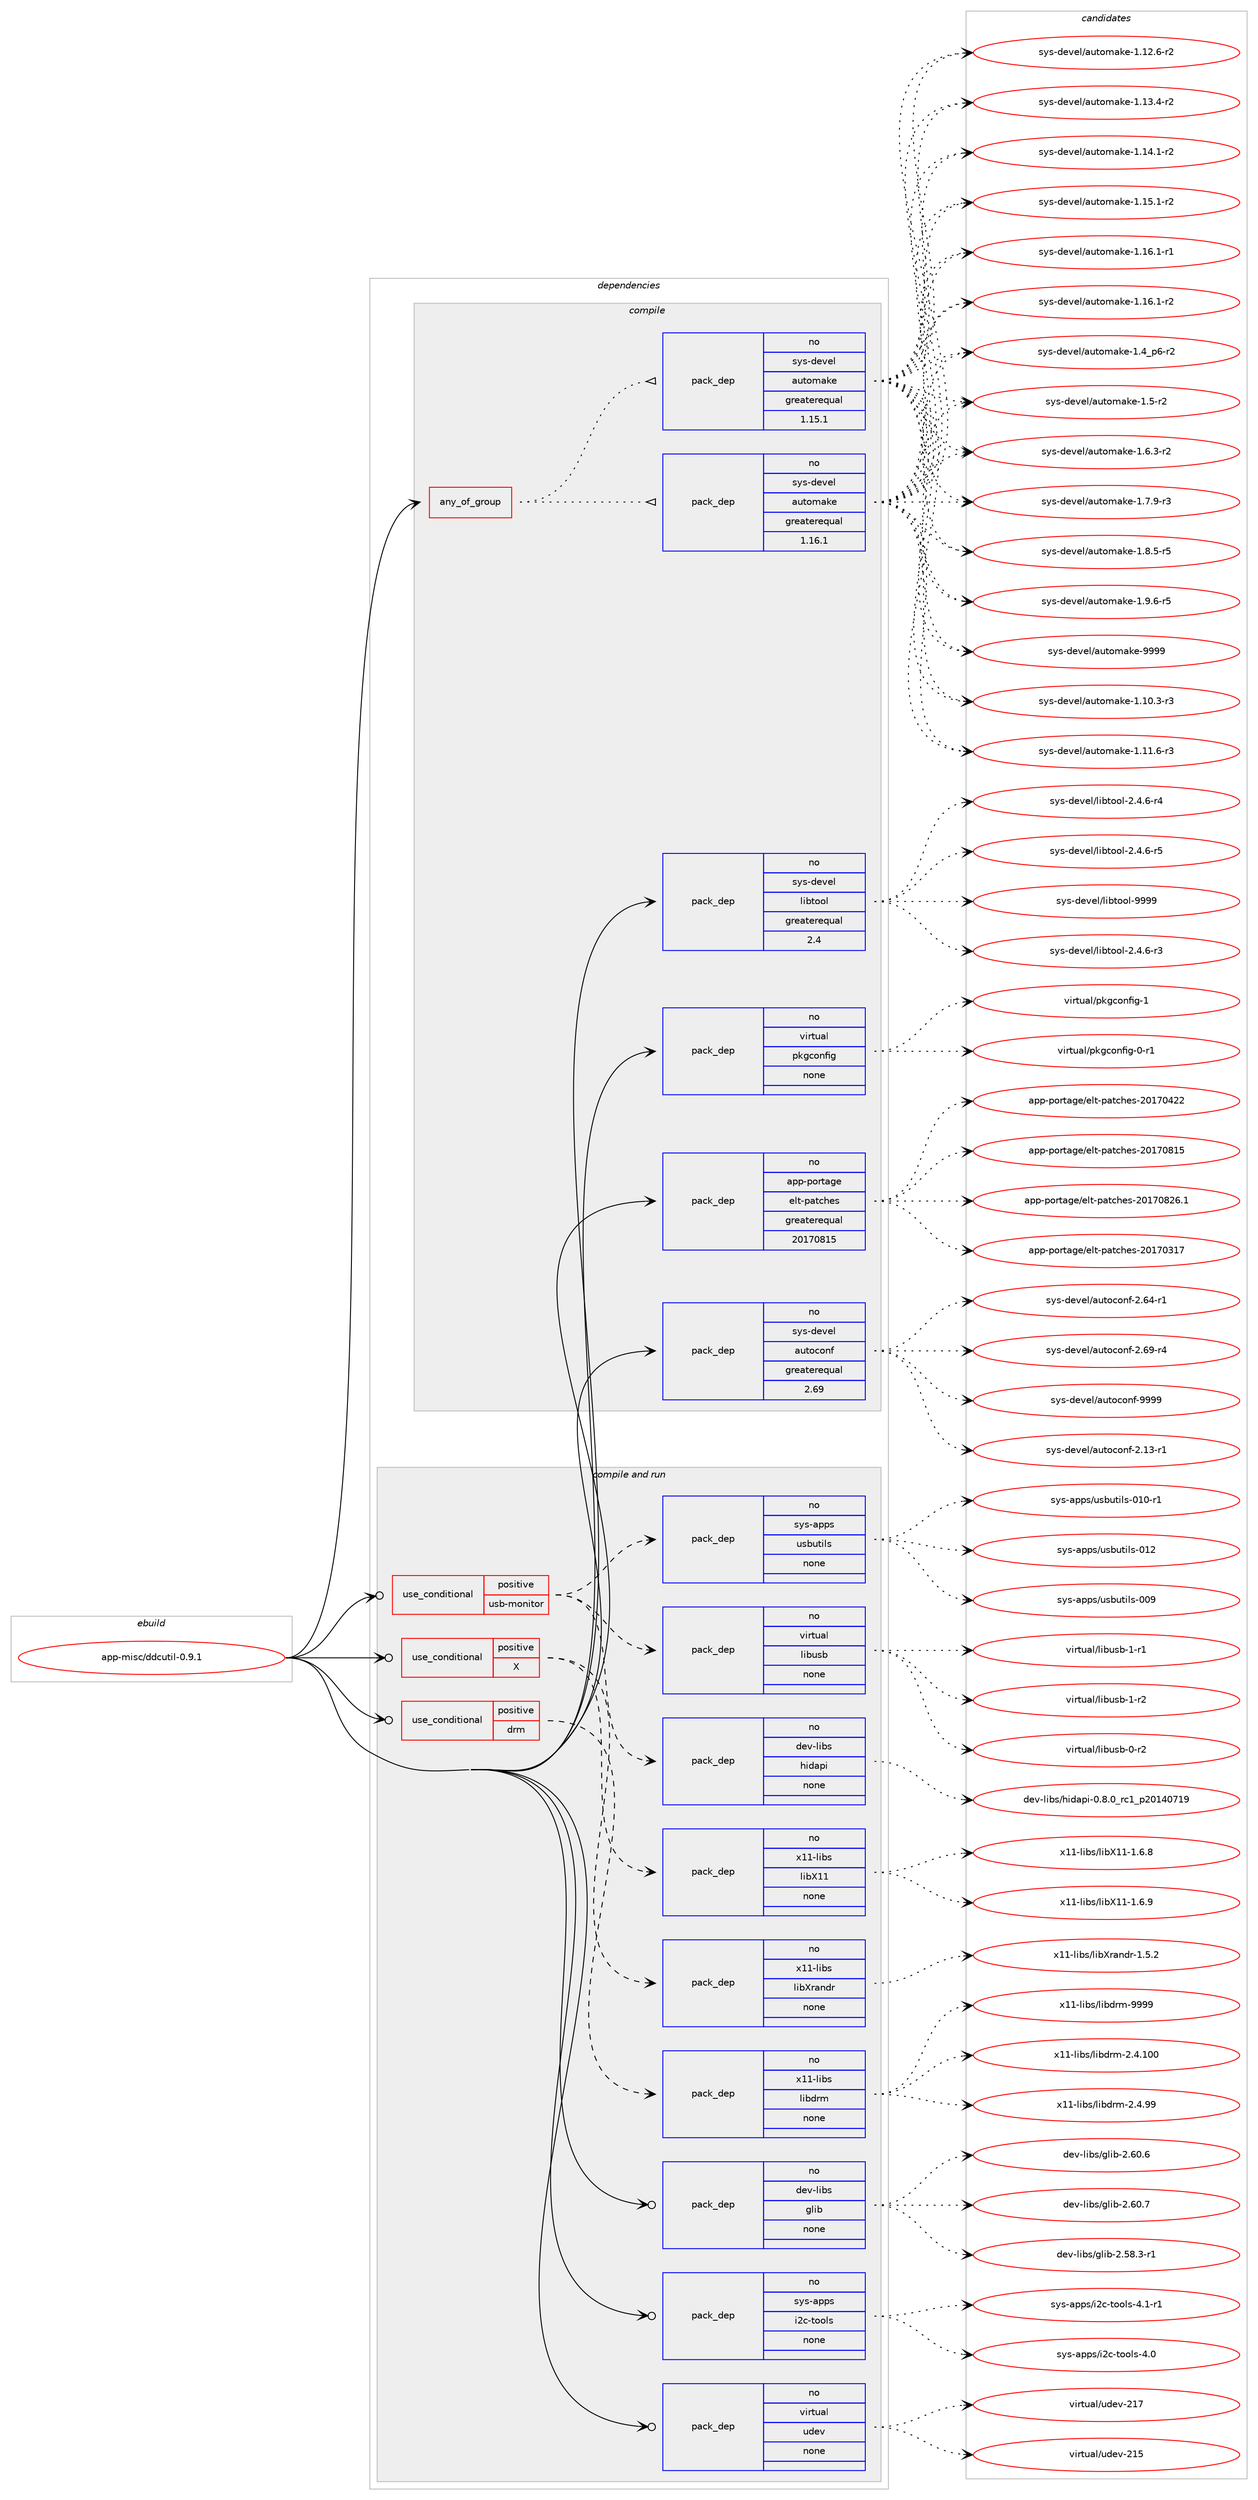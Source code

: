 digraph prolog {

# *************
# Graph options
# *************

newrank=true;
concentrate=true;
compound=true;
graph [rankdir=LR,fontname=Helvetica,fontsize=10,ranksep=1.5];#, ranksep=2.5, nodesep=0.2];
edge  [arrowhead=vee];
node  [fontname=Helvetica,fontsize=10];

# **********
# The ebuild
# **********

subgraph cluster_leftcol {
color=gray;
rank=same;
label=<<i>ebuild</i>>;
id [label="app-misc/ddcutil-0.9.1", color=red, width=4, href="../app-misc/ddcutil-0.9.1.svg"];
}

# ****************
# The dependencies
# ****************

subgraph cluster_midcol {
color=gray;
label=<<i>dependencies</i>>;
subgraph cluster_compile {
fillcolor="#eeeeee";
style=filled;
label=<<i>compile</i>>;
subgraph any8675 {
dependency498075 [label=<<TABLE BORDER="0" CELLBORDER="1" CELLSPACING="0" CELLPADDING="4"><TR><TD CELLPADDING="10">any_of_group</TD></TR></TABLE>>, shape=none, color=red];subgraph pack370124 {
dependency498076 [label=<<TABLE BORDER="0" CELLBORDER="1" CELLSPACING="0" CELLPADDING="4" WIDTH="220"><TR><TD ROWSPAN="6" CELLPADDING="30">pack_dep</TD></TR><TR><TD WIDTH="110">no</TD></TR><TR><TD>sys-devel</TD></TR><TR><TD>automake</TD></TR><TR><TD>greaterequal</TD></TR><TR><TD>1.16.1</TD></TR></TABLE>>, shape=none, color=blue];
}
dependency498075:e -> dependency498076:w [weight=20,style="dotted",arrowhead="oinv"];
subgraph pack370125 {
dependency498077 [label=<<TABLE BORDER="0" CELLBORDER="1" CELLSPACING="0" CELLPADDING="4" WIDTH="220"><TR><TD ROWSPAN="6" CELLPADDING="30">pack_dep</TD></TR><TR><TD WIDTH="110">no</TD></TR><TR><TD>sys-devel</TD></TR><TR><TD>automake</TD></TR><TR><TD>greaterequal</TD></TR><TR><TD>1.15.1</TD></TR></TABLE>>, shape=none, color=blue];
}
dependency498075:e -> dependency498077:w [weight=20,style="dotted",arrowhead="oinv"];
}
id:e -> dependency498075:w [weight=20,style="solid",arrowhead="vee"];
subgraph pack370126 {
dependency498078 [label=<<TABLE BORDER="0" CELLBORDER="1" CELLSPACING="0" CELLPADDING="4" WIDTH="220"><TR><TD ROWSPAN="6" CELLPADDING="30">pack_dep</TD></TR><TR><TD WIDTH="110">no</TD></TR><TR><TD>app-portage</TD></TR><TR><TD>elt-patches</TD></TR><TR><TD>greaterequal</TD></TR><TR><TD>20170815</TD></TR></TABLE>>, shape=none, color=blue];
}
id:e -> dependency498078:w [weight=20,style="solid",arrowhead="vee"];
subgraph pack370127 {
dependency498079 [label=<<TABLE BORDER="0" CELLBORDER="1" CELLSPACING="0" CELLPADDING="4" WIDTH="220"><TR><TD ROWSPAN="6" CELLPADDING="30">pack_dep</TD></TR><TR><TD WIDTH="110">no</TD></TR><TR><TD>sys-devel</TD></TR><TR><TD>autoconf</TD></TR><TR><TD>greaterequal</TD></TR><TR><TD>2.69</TD></TR></TABLE>>, shape=none, color=blue];
}
id:e -> dependency498079:w [weight=20,style="solid",arrowhead="vee"];
subgraph pack370128 {
dependency498080 [label=<<TABLE BORDER="0" CELLBORDER="1" CELLSPACING="0" CELLPADDING="4" WIDTH="220"><TR><TD ROWSPAN="6" CELLPADDING="30">pack_dep</TD></TR><TR><TD WIDTH="110">no</TD></TR><TR><TD>sys-devel</TD></TR><TR><TD>libtool</TD></TR><TR><TD>greaterequal</TD></TR><TR><TD>2.4</TD></TR></TABLE>>, shape=none, color=blue];
}
id:e -> dependency498080:w [weight=20,style="solid",arrowhead="vee"];
subgraph pack370129 {
dependency498081 [label=<<TABLE BORDER="0" CELLBORDER="1" CELLSPACING="0" CELLPADDING="4" WIDTH="220"><TR><TD ROWSPAN="6" CELLPADDING="30">pack_dep</TD></TR><TR><TD WIDTH="110">no</TD></TR><TR><TD>virtual</TD></TR><TR><TD>pkgconfig</TD></TR><TR><TD>none</TD></TR><TR><TD></TD></TR></TABLE>>, shape=none, color=blue];
}
id:e -> dependency498081:w [weight=20,style="solid",arrowhead="vee"];
}
subgraph cluster_compileandrun {
fillcolor="#eeeeee";
style=filled;
label=<<i>compile and run</i>>;
subgraph cond118960 {
dependency498082 [label=<<TABLE BORDER="0" CELLBORDER="1" CELLSPACING="0" CELLPADDING="4"><TR><TD ROWSPAN="3" CELLPADDING="10">use_conditional</TD></TR><TR><TD>positive</TD></TR><TR><TD>X</TD></TR></TABLE>>, shape=none, color=red];
subgraph pack370130 {
dependency498083 [label=<<TABLE BORDER="0" CELLBORDER="1" CELLSPACING="0" CELLPADDING="4" WIDTH="220"><TR><TD ROWSPAN="6" CELLPADDING="30">pack_dep</TD></TR><TR><TD WIDTH="110">no</TD></TR><TR><TD>x11-libs</TD></TR><TR><TD>libXrandr</TD></TR><TR><TD>none</TD></TR><TR><TD></TD></TR></TABLE>>, shape=none, color=blue];
}
dependency498082:e -> dependency498083:w [weight=20,style="dashed",arrowhead="vee"];
subgraph pack370131 {
dependency498084 [label=<<TABLE BORDER="0" CELLBORDER="1" CELLSPACING="0" CELLPADDING="4" WIDTH="220"><TR><TD ROWSPAN="6" CELLPADDING="30">pack_dep</TD></TR><TR><TD WIDTH="110">no</TD></TR><TR><TD>x11-libs</TD></TR><TR><TD>libX11</TD></TR><TR><TD>none</TD></TR><TR><TD></TD></TR></TABLE>>, shape=none, color=blue];
}
dependency498082:e -> dependency498084:w [weight=20,style="dashed",arrowhead="vee"];
}
id:e -> dependency498082:w [weight=20,style="solid",arrowhead="odotvee"];
subgraph cond118961 {
dependency498085 [label=<<TABLE BORDER="0" CELLBORDER="1" CELLSPACING="0" CELLPADDING="4"><TR><TD ROWSPAN="3" CELLPADDING="10">use_conditional</TD></TR><TR><TD>positive</TD></TR><TR><TD>drm</TD></TR></TABLE>>, shape=none, color=red];
subgraph pack370132 {
dependency498086 [label=<<TABLE BORDER="0" CELLBORDER="1" CELLSPACING="0" CELLPADDING="4" WIDTH="220"><TR><TD ROWSPAN="6" CELLPADDING="30">pack_dep</TD></TR><TR><TD WIDTH="110">no</TD></TR><TR><TD>x11-libs</TD></TR><TR><TD>libdrm</TD></TR><TR><TD>none</TD></TR><TR><TD></TD></TR></TABLE>>, shape=none, color=blue];
}
dependency498085:e -> dependency498086:w [weight=20,style="dashed",arrowhead="vee"];
}
id:e -> dependency498085:w [weight=20,style="solid",arrowhead="odotvee"];
subgraph cond118962 {
dependency498087 [label=<<TABLE BORDER="0" CELLBORDER="1" CELLSPACING="0" CELLPADDING="4"><TR><TD ROWSPAN="3" CELLPADDING="10">use_conditional</TD></TR><TR><TD>positive</TD></TR><TR><TD>usb-monitor</TD></TR></TABLE>>, shape=none, color=red];
subgraph pack370133 {
dependency498088 [label=<<TABLE BORDER="0" CELLBORDER="1" CELLSPACING="0" CELLPADDING="4" WIDTH="220"><TR><TD ROWSPAN="6" CELLPADDING="30">pack_dep</TD></TR><TR><TD WIDTH="110">no</TD></TR><TR><TD>dev-libs</TD></TR><TR><TD>hidapi</TD></TR><TR><TD>none</TD></TR><TR><TD></TD></TR></TABLE>>, shape=none, color=blue];
}
dependency498087:e -> dependency498088:w [weight=20,style="dashed",arrowhead="vee"];
subgraph pack370134 {
dependency498089 [label=<<TABLE BORDER="0" CELLBORDER="1" CELLSPACING="0" CELLPADDING="4" WIDTH="220"><TR><TD ROWSPAN="6" CELLPADDING="30">pack_dep</TD></TR><TR><TD WIDTH="110">no</TD></TR><TR><TD>virtual</TD></TR><TR><TD>libusb</TD></TR><TR><TD>none</TD></TR><TR><TD></TD></TR></TABLE>>, shape=none, color=blue];
}
dependency498087:e -> dependency498089:w [weight=20,style="dashed",arrowhead="vee"];
subgraph pack370135 {
dependency498090 [label=<<TABLE BORDER="0" CELLBORDER="1" CELLSPACING="0" CELLPADDING="4" WIDTH="220"><TR><TD ROWSPAN="6" CELLPADDING="30">pack_dep</TD></TR><TR><TD WIDTH="110">no</TD></TR><TR><TD>sys-apps</TD></TR><TR><TD>usbutils</TD></TR><TR><TD>none</TD></TR><TR><TD></TD></TR></TABLE>>, shape=none, color=blue];
}
dependency498087:e -> dependency498090:w [weight=20,style="dashed",arrowhead="vee"];
}
id:e -> dependency498087:w [weight=20,style="solid",arrowhead="odotvee"];
subgraph pack370136 {
dependency498091 [label=<<TABLE BORDER="0" CELLBORDER="1" CELLSPACING="0" CELLPADDING="4" WIDTH="220"><TR><TD ROWSPAN="6" CELLPADDING="30">pack_dep</TD></TR><TR><TD WIDTH="110">no</TD></TR><TR><TD>dev-libs</TD></TR><TR><TD>glib</TD></TR><TR><TD>none</TD></TR><TR><TD></TD></TR></TABLE>>, shape=none, color=blue];
}
id:e -> dependency498091:w [weight=20,style="solid",arrowhead="odotvee"];
subgraph pack370137 {
dependency498092 [label=<<TABLE BORDER="0" CELLBORDER="1" CELLSPACING="0" CELLPADDING="4" WIDTH="220"><TR><TD ROWSPAN="6" CELLPADDING="30">pack_dep</TD></TR><TR><TD WIDTH="110">no</TD></TR><TR><TD>sys-apps</TD></TR><TR><TD>i2c-tools</TD></TR><TR><TD>none</TD></TR><TR><TD></TD></TR></TABLE>>, shape=none, color=blue];
}
id:e -> dependency498092:w [weight=20,style="solid",arrowhead="odotvee"];
subgraph pack370138 {
dependency498093 [label=<<TABLE BORDER="0" CELLBORDER="1" CELLSPACING="0" CELLPADDING="4" WIDTH="220"><TR><TD ROWSPAN="6" CELLPADDING="30">pack_dep</TD></TR><TR><TD WIDTH="110">no</TD></TR><TR><TD>virtual</TD></TR><TR><TD>udev</TD></TR><TR><TD>none</TD></TR><TR><TD></TD></TR></TABLE>>, shape=none, color=blue];
}
id:e -> dependency498093:w [weight=20,style="solid",arrowhead="odotvee"];
}
subgraph cluster_run {
fillcolor="#eeeeee";
style=filled;
label=<<i>run</i>>;
}
}

# **************
# The candidates
# **************

subgraph cluster_choices {
rank=same;
color=gray;
label=<<i>candidates</i>>;

subgraph choice370124 {
color=black;
nodesep=1;
choice11512111545100101118101108479711711611110997107101454946494846514511451 [label="sys-devel/automake-1.10.3-r3", color=red, width=4,href="../sys-devel/automake-1.10.3-r3.svg"];
choice11512111545100101118101108479711711611110997107101454946494946544511451 [label="sys-devel/automake-1.11.6-r3", color=red, width=4,href="../sys-devel/automake-1.11.6-r3.svg"];
choice11512111545100101118101108479711711611110997107101454946495046544511450 [label="sys-devel/automake-1.12.6-r2", color=red, width=4,href="../sys-devel/automake-1.12.6-r2.svg"];
choice11512111545100101118101108479711711611110997107101454946495146524511450 [label="sys-devel/automake-1.13.4-r2", color=red, width=4,href="../sys-devel/automake-1.13.4-r2.svg"];
choice11512111545100101118101108479711711611110997107101454946495246494511450 [label="sys-devel/automake-1.14.1-r2", color=red, width=4,href="../sys-devel/automake-1.14.1-r2.svg"];
choice11512111545100101118101108479711711611110997107101454946495346494511450 [label="sys-devel/automake-1.15.1-r2", color=red, width=4,href="../sys-devel/automake-1.15.1-r2.svg"];
choice11512111545100101118101108479711711611110997107101454946495446494511449 [label="sys-devel/automake-1.16.1-r1", color=red, width=4,href="../sys-devel/automake-1.16.1-r1.svg"];
choice11512111545100101118101108479711711611110997107101454946495446494511450 [label="sys-devel/automake-1.16.1-r2", color=red, width=4,href="../sys-devel/automake-1.16.1-r2.svg"];
choice115121115451001011181011084797117116111109971071014549465295112544511450 [label="sys-devel/automake-1.4_p6-r2", color=red, width=4,href="../sys-devel/automake-1.4_p6-r2.svg"];
choice11512111545100101118101108479711711611110997107101454946534511450 [label="sys-devel/automake-1.5-r2", color=red, width=4,href="../sys-devel/automake-1.5-r2.svg"];
choice115121115451001011181011084797117116111109971071014549465446514511450 [label="sys-devel/automake-1.6.3-r2", color=red, width=4,href="../sys-devel/automake-1.6.3-r2.svg"];
choice115121115451001011181011084797117116111109971071014549465546574511451 [label="sys-devel/automake-1.7.9-r3", color=red, width=4,href="../sys-devel/automake-1.7.9-r3.svg"];
choice115121115451001011181011084797117116111109971071014549465646534511453 [label="sys-devel/automake-1.8.5-r5", color=red, width=4,href="../sys-devel/automake-1.8.5-r5.svg"];
choice115121115451001011181011084797117116111109971071014549465746544511453 [label="sys-devel/automake-1.9.6-r5", color=red, width=4,href="../sys-devel/automake-1.9.6-r5.svg"];
choice115121115451001011181011084797117116111109971071014557575757 [label="sys-devel/automake-9999", color=red, width=4,href="../sys-devel/automake-9999.svg"];
dependency498076:e -> choice11512111545100101118101108479711711611110997107101454946494846514511451:w [style=dotted,weight="100"];
dependency498076:e -> choice11512111545100101118101108479711711611110997107101454946494946544511451:w [style=dotted,weight="100"];
dependency498076:e -> choice11512111545100101118101108479711711611110997107101454946495046544511450:w [style=dotted,weight="100"];
dependency498076:e -> choice11512111545100101118101108479711711611110997107101454946495146524511450:w [style=dotted,weight="100"];
dependency498076:e -> choice11512111545100101118101108479711711611110997107101454946495246494511450:w [style=dotted,weight="100"];
dependency498076:e -> choice11512111545100101118101108479711711611110997107101454946495346494511450:w [style=dotted,weight="100"];
dependency498076:e -> choice11512111545100101118101108479711711611110997107101454946495446494511449:w [style=dotted,weight="100"];
dependency498076:e -> choice11512111545100101118101108479711711611110997107101454946495446494511450:w [style=dotted,weight="100"];
dependency498076:e -> choice115121115451001011181011084797117116111109971071014549465295112544511450:w [style=dotted,weight="100"];
dependency498076:e -> choice11512111545100101118101108479711711611110997107101454946534511450:w [style=dotted,weight="100"];
dependency498076:e -> choice115121115451001011181011084797117116111109971071014549465446514511450:w [style=dotted,weight="100"];
dependency498076:e -> choice115121115451001011181011084797117116111109971071014549465546574511451:w [style=dotted,weight="100"];
dependency498076:e -> choice115121115451001011181011084797117116111109971071014549465646534511453:w [style=dotted,weight="100"];
dependency498076:e -> choice115121115451001011181011084797117116111109971071014549465746544511453:w [style=dotted,weight="100"];
dependency498076:e -> choice115121115451001011181011084797117116111109971071014557575757:w [style=dotted,weight="100"];
}
subgraph choice370125 {
color=black;
nodesep=1;
choice11512111545100101118101108479711711611110997107101454946494846514511451 [label="sys-devel/automake-1.10.3-r3", color=red, width=4,href="../sys-devel/automake-1.10.3-r3.svg"];
choice11512111545100101118101108479711711611110997107101454946494946544511451 [label="sys-devel/automake-1.11.6-r3", color=red, width=4,href="../sys-devel/automake-1.11.6-r3.svg"];
choice11512111545100101118101108479711711611110997107101454946495046544511450 [label="sys-devel/automake-1.12.6-r2", color=red, width=4,href="../sys-devel/automake-1.12.6-r2.svg"];
choice11512111545100101118101108479711711611110997107101454946495146524511450 [label="sys-devel/automake-1.13.4-r2", color=red, width=4,href="../sys-devel/automake-1.13.4-r2.svg"];
choice11512111545100101118101108479711711611110997107101454946495246494511450 [label="sys-devel/automake-1.14.1-r2", color=red, width=4,href="../sys-devel/automake-1.14.1-r2.svg"];
choice11512111545100101118101108479711711611110997107101454946495346494511450 [label="sys-devel/automake-1.15.1-r2", color=red, width=4,href="../sys-devel/automake-1.15.1-r2.svg"];
choice11512111545100101118101108479711711611110997107101454946495446494511449 [label="sys-devel/automake-1.16.1-r1", color=red, width=4,href="../sys-devel/automake-1.16.1-r1.svg"];
choice11512111545100101118101108479711711611110997107101454946495446494511450 [label="sys-devel/automake-1.16.1-r2", color=red, width=4,href="../sys-devel/automake-1.16.1-r2.svg"];
choice115121115451001011181011084797117116111109971071014549465295112544511450 [label="sys-devel/automake-1.4_p6-r2", color=red, width=4,href="../sys-devel/automake-1.4_p6-r2.svg"];
choice11512111545100101118101108479711711611110997107101454946534511450 [label="sys-devel/automake-1.5-r2", color=red, width=4,href="../sys-devel/automake-1.5-r2.svg"];
choice115121115451001011181011084797117116111109971071014549465446514511450 [label="sys-devel/automake-1.6.3-r2", color=red, width=4,href="../sys-devel/automake-1.6.3-r2.svg"];
choice115121115451001011181011084797117116111109971071014549465546574511451 [label="sys-devel/automake-1.7.9-r3", color=red, width=4,href="../sys-devel/automake-1.7.9-r3.svg"];
choice115121115451001011181011084797117116111109971071014549465646534511453 [label="sys-devel/automake-1.8.5-r5", color=red, width=4,href="../sys-devel/automake-1.8.5-r5.svg"];
choice115121115451001011181011084797117116111109971071014549465746544511453 [label="sys-devel/automake-1.9.6-r5", color=red, width=4,href="../sys-devel/automake-1.9.6-r5.svg"];
choice115121115451001011181011084797117116111109971071014557575757 [label="sys-devel/automake-9999", color=red, width=4,href="../sys-devel/automake-9999.svg"];
dependency498077:e -> choice11512111545100101118101108479711711611110997107101454946494846514511451:w [style=dotted,weight="100"];
dependency498077:e -> choice11512111545100101118101108479711711611110997107101454946494946544511451:w [style=dotted,weight="100"];
dependency498077:e -> choice11512111545100101118101108479711711611110997107101454946495046544511450:w [style=dotted,weight="100"];
dependency498077:e -> choice11512111545100101118101108479711711611110997107101454946495146524511450:w [style=dotted,weight="100"];
dependency498077:e -> choice11512111545100101118101108479711711611110997107101454946495246494511450:w [style=dotted,weight="100"];
dependency498077:e -> choice11512111545100101118101108479711711611110997107101454946495346494511450:w [style=dotted,weight="100"];
dependency498077:e -> choice11512111545100101118101108479711711611110997107101454946495446494511449:w [style=dotted,weight="100"];
dependency498077:e -> choice11512111545100101118101108479711711611110997107101454946495446494511450:w [style=dotted,weight="100"];
dependency498077:e -> choice115121115451001011181011084797117116111109971071014549465295112544511450:w [style=dotted,weight="100"];
dependency498077:e -> choice11512111545100101118101108479711711611110997107101454946534511450:w [style=dotted,weight="100"];
dependency498077:e -> choice115121115451001011181011084797117116111109971071014549465446514511450:w [style=dotted,weight="100"];
dependency498077:e -> choice115121115451001011181011084797117116111109971071014549465546574511451:w [style=dotted,weight="100"];
dependency498077:e -> choice115121115451001011181011084797117116111109971071014549465646534511453:w [style=dotted,weight="100"];
dependency498077:e -> choice115121115451001011181011084797117116111109971071014549465746544511453:w [style=dotted,weight="100"];
dependency498077:e -> choice115121115451001011181011084797117116111109971071014557575757:w [style=dotted,weight="100"];
}
subgraph choice370126 {
color=black;
nodesep=1;
choice97112112451121111141169710310147101108116451129711699104101115455048495548514955 [label="app-portage/elt-patches-20170317", color=red, width=4,href="../app-portage/elt-patches-20170317.svg"];
choice97112112451121111141169710310147101108116451129711699104101115455048495548525050 [label="app-portage/elt-patches-20170422", color=red, width=4,href="../app-portage/elt-patches-20170422.svg"];
choice97112112451121111141169710310147101108116451129711699104101115455048495548564953 [label="app-portage/elt-patches-20170815", color=red, width=4,href="../app-portage/elt-patches-20170815.svg"];
choice971121124511211111411697103101471011081164511297116991041011154550484955485650544649 [label="app-portage/elt-patches-20170826.1", color=red, width=4,href="../app-portage/elt-patches-20170826.1.svg"];
dependency498078:e -> choice97112112451121111141169710310147101108116451129711699104101115455048495548514955:w [style=dotted,weight="100"];
dependency498078:e -> choice97112112451121111141169710310147101108116451129711699104101115455048495548525050:w [style=dotted,weight="100"];
dependency498078:e -> choice97112112451121111141169710310147101108116451129711699104101115455048495548564953:w [style=dotted,weight="100"];
dependency498078:e -> choice971121124511211111411697103101471011081164511297116991041011154550484955485650544649:w [style=dotted,weight="100"];
}
subgraph choice370127 {
color=black;
nodesep=1;
choice1151211154510010111810110847971171161119911111010245504649514511449 [label="sys-devel/autoconf-2.13-r1", color=red, width=4,href="../sys-devel/autoconf-2.13-r1.svg"];
choice1151211154510010111810110847971171161119911111010245504654524511449 [label="sys-devel/autoconf-2.64-r1", color=red, width=4,href="../sys-devel/autoconf-2.64-r1.svg"];
choice1151211154510010111810110847971171161119911111010245504654574511452 [label="sys-devel/autoconf-2.69-r4", color=red, width=4,href="../sys-devel/autoconf-2.69-r4.svg"];
choice115121115451001011181011084797117116111991111101024557575757 [label="sys-devel/autoconf-9999", color=red, width=4,href="../sys-devel/autoconf-9999.svg"];
dependency498079:e -> choice1151211154510010111810110847971171161119911111010245504649514511449:w [style=dotted,weight="100"];
dependency498079:e -> choice1151211154510010111810110847971171161119911111010245504654524511449:w [style=dotted,weight="100"];
dependency498079:e -> choice1151211154510010111810110847971171161119911111010245504654574511452:w [style=dotted,weight="100"];
dependency498079:e -> choice115121115451001011181011084797117116111991111101024557575757:w [style=dotted,weight="100"];
}
subgraph choice370128 {
color=black;
nodesep=1;
choice1151211154510010111810110847108105981161111111084550465246544511451 [label="sys-devel/libtool-2.4.6-r3", color=red, width=4,href="../sys-devel/libtool-2.4.6-r3.svg"];
choice1151211154510010111810110847108105981161111111084550465246544511452 [label="sys-devel/libtool-2.4.6-r4", color=red, width=4,href="../sys-devel/libtool-2.4.6-r4.svg"];
choice1151211154510010111810110847108105981161111111084550465246544511453 [label="sys-devel/libtool-2.4.6-r5", color=red, width=4,href="../sys-devel/libtool-2.4.6-r5.svg"];
choice1151211154510010111810110847108105981161111111084557575757 [label="sys-devel/libtool-9999", color=red, width=4,href="../sys-devel/libtool-9999.svg"];
dependency498080:e -> choice1151211154510010111810110847108105981161111111084550465246544511451:w [style=dotted,weight="100"];
dependency498080:e -> choice1151211154510010111810110847108105981161111111084550465246544511452:w [style=dotted,weight="100"];
dependency498080:e -> choice1151211154510010111810110847108105981161111111084550465246544511453:w [style=dotted,weight="100"];
dependency498080:e -> choice1151211154510010111810110847108105981161111111084557575757:w [style=dotted,weight="100"];
}
subgraph choice370129 {
color=black;
nodesep=1;
choice11810511411611797108471121071039911111010210510345484511449 [label="virtual/pkgconfig-0-r1", color=red, width=4,href="../virtual/pkgconfig-0-r1.svg"];
choice1181051141161179710847112107103991111101021051034549 [label="virtual/pkgconfig-1", color=red, width=4,href="../virtual/pkgconfig-1.svg"];
dependency498081:e -> choice11810511411611797108471121071039911111010210510345484511449:w [style=dotted,weight="100"];
dependency498081:e -> choice1181051141161179710847112107103991111101021051034549:w [style=dotted,weight="100"];
}
subgraph choice370130 {
color=black;
nodesep=1;
choice1204949451081059811547108105988811497110100114454946534650 [label="x11-libs/libXrandr-1.5.2", color=red, width=4,href="../x11-libs/libXrandr-1.5.2.svg"];
dependency498083:e -> choice1204949451081059811547108105988811497110100114454946534650:w [style=dotted,weight="100"];
}
subgraph choice370131 {
color=black;
nodesep=1;
choice120494945108105981154710810598884949454946544656 [label="x11-libs/libX11-1.6.8", color=red, width=4,href="../x11-libs/libX11-1.6.8.svg"];
choice120494945108105981154710810598884949454946544657 [label="x11-libs/libX11-1.6.9", color=red, width=4,href="../x11-libs/libX11-1.6.9.svg"];
dependency498084:e -> choice120494945108105981154710810598884949454946544656:w [style=dotted,weight="100"];
dependency498084:e -> choice120494945108105981154710810598884949454946544657:w [style=dotted,weight="100"];
}
subgraph choice370132 {
color=black;
nodesep=1;
choice1204949451081059811547108105981001141094550465246494848 [label="x11-libs/libdrm-2.4.100", color=red, width=4,href="../x11-libs/libdrm-2.4.100.svg"];
choice12049494510810598115471081059810011410945504652465757 [label="x11-libs/libdrm-2.4.99", color=red, width=4,href="../x11-libs/libdrm-2.4.99.svg"];
choice1204949451081059811547108105981001141094557575757 [label="x11-libs/libdrm-9999", color=red, width=4,href="../x11-libs/libdrm-9999.svg"];
dependency498086:e -> choice1204949451081059811547108105981001141094550465246494848:w [style=dotted,weight="100"];
dependency498086:e -> choice12049494510810598115471081059810011410945504652465757:w [style=dotted,weight="100"];
dependency498086:e -> choice1204949451081059811547108105981001141094557575757:w [style=dotted,weight="100"];
}
subgraph choice370133 {
color=black;
nodesep=1;
choice10010111845108105981154710410510097112105454846564648951149949951125048495248554957 [label="dev-libs/hidapi-0.8.0_rc1_p20140719", color=red, width=4,href="../dev-libs/hidapi-0.8.0_rc1_p20140719.svg"];
dependency498088:e -> choice10010111845108105981154710410510097112105454846564648951149949951125048495248554957:w [style=dotted,weight="100"];
}
subgraph choice370134 {
color=black;
nodesep=1;
choice1181051141161179710847108105981171159845484511450 [label="virtual/libusb-0-r2", color=red, width=4,href="../virtual/libusb-0-r2.svg"];
choice1181051141161179710847108105981171159845494511449 [label="virtual/libusb-1-r1", color=red, width=4,href="../virtual/libusb-1-r1.svg"];
choice1181051141161179710847108105981171159845494511450 [label="virtual/libusb-1-r2", color=red, width=4,href="../virtual/libusb-1-r2.svg"];
dependency498089:e -> choice1181051141161179710847108105981171159845484511450:w [style=dotted,weight="100"];
dependency498089:e -> choice1181051141161179710847108105981171159845494511449:w [style=dotted,weight="100"];
dependency498089:e -> choice1181051141161179710847108105981171159845494511450:w [style=dotted,weight="100"];
}
subgraph choice370135 {
color=black;
nodesep=1;
choice1151211154597112112115471171159811711610510811545484857 [label="sys-apps/usbutils-009", color=red, width=4,href="../sys-apps/usbutils-009.svg"];
choice11512111545971121121154711711598117116105108115454849484511449 [label="sys-apps/usbutils-010-r1", color=red, width=4,href="../sys-apps/usbutils-010-r1.svg"];
choice1151211154597112112115471171159811711610510811545484950 [label="sys-apps/usbutils-012", color=red, width=4,href="../sys-apps/usbutils-012.svg"];
dependency498090:e -> choice1151211154597112112115471171159811711610510811545484857:w [style=dotted,weight="100"];
dependency498090:e -> choice11512111545971121121154711711598117116105108115454849484511449:w [style=dotted,weight="100"];
dependency498090:e -> choice1151211154597112112115471171159811711610510811545484950:w [style=dotted,weight="100"];
}
subgraph choice370136 {
color=black;
nodesep=1;
choice10010111845108105981154710310810598455046535646514511449 [label="dev-libs/glib-2.58.3-r1", color=red, width=4,href="../dev-libs/glib-2.58.3-r1.svg"];
choice1001011184510810598115471031081059845504654484654 [label="dev-libs/glib-2.60.6", color=red, width=4,href="../dev-libs/glib-2.60.6.svg"];
choice1001011184510810598115471031081059845504654484655 [label="dev-libs/glib-2.60.7", color=red, width=4,href="../dev-libs/glib-2.60.7.svg"];
dependency498091:e -> choice10010111845108105981154710310810598455046535646514511449:w [style=dotted,weight="100"];
dependency498091:e -> choice1001011184510810598115471031081059845504654484654:w [style=dotted,weight="100"];
dependency498091:e -> choice1001011184510810598115471031081059845504654484655:w [style=dotted,weight="100"];
}
subgraph choice370137 {
color=black;
nodesep=1;
choice11512111545971121121154710550994511611111110811545524648 [label="sys-apps/i2c-tools-4.0", color=red, width=4,href="../sys-apps/i2c-tools-4.0.svg"];
choice115121115459711211211547105509945116111111108115455246494511449 [label="sys-apps/i2c-tools-4.1-r1", color=red, width=4,href="../sys-apps/i2c-tools-4.1-r1.svg"];
dependency498092:e -> choice11512111545971121121154710550994511611111110811545524648:w [style=dotted,weight="100"];
dependency498092:e -> choice115121115459711211211547105509945116111111108115455246494511449:w [style=dotted,weight="100"];
}
subgraph choice370138 {
color=black;
nodesep=1;
choice118105114116117971084711710010111845504953 [label="virtual/udev-215", color=red, width=4,href="../virtual/udev-215.svg"];
choice118105114116117971084711710010111845504955 [label="virtual/udev-217", color=red, width=4,href="../virtual/udev-217.svg"];
dependency498093:e -> choice118105114116117971084711710010111845504953:w [style=dotted,weight="100"];
dependency498093:e -> choice118105114116117971084711710010111845504955:w [style=dotted,weight="100"];
}
}

}
